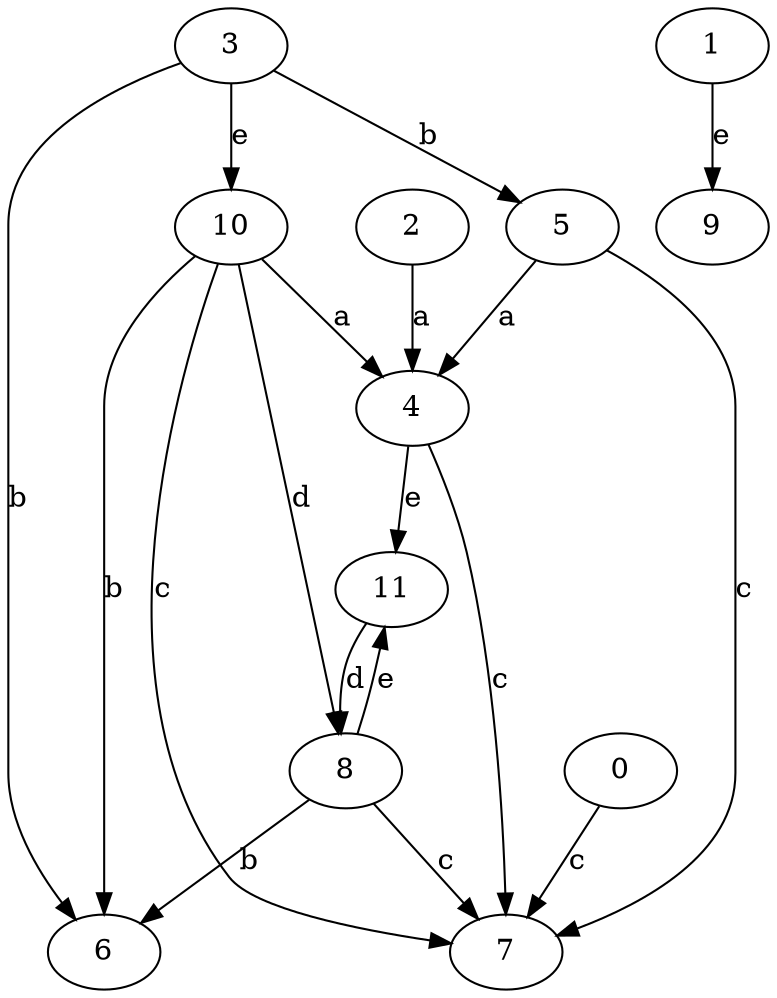 strict digraph  {
3;
4;
5;
6;
7;
8;
0;
9;
1;
10;
11;
2;
3 -> 5  [label=b];
3 -> 6  [label=b];
3 -> 10  [label=e];
4 -> 7  [label=c];
4 -> 11  [label=e];
5 -> 4  [label=a];
5 -> 7  [label=c];
8 -> 6  [label=b];
8 -> 7  [label=c];
8 -> 11  [label=e];
0 -> 7  [label=c];
1 -> 9  [label=e];
10 -> 4  [label=a];
10 -> 6  [label=b];
10 -> 7  [label=c];
10 -> 8  [label=d];
11 -> 8  [label=d];
2 -> 4  [label=a];
}

